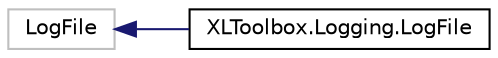 digraph "Graphical Class Hierarchy"
{
  bgcolor="transparent";
  edge [fontname="Helvetica",fontsize="10",labelfontname="Helvetica",labelfontsize="10"];
  node [fontname="Helvetica",fontsize="10",shape=record];
  rankdir="LR";
  Node142 [label="LogFile",height=0.2,width=0.4,color="grey75"];
  Node142 -> Node0 [dir="back",color="midnightblue",fontsize="10",style="solid",fontname="Helvetica"];
  Node0 [label="XLToolbox.Logging.LogFile",height=0.2,width=0.4,color="black",URL="$classXLToolbox_1_1Logging_1_1LogFile.html",tooltip="Provides logging to file and to the debug console; wraps NLog configuration and targets. "];
}
